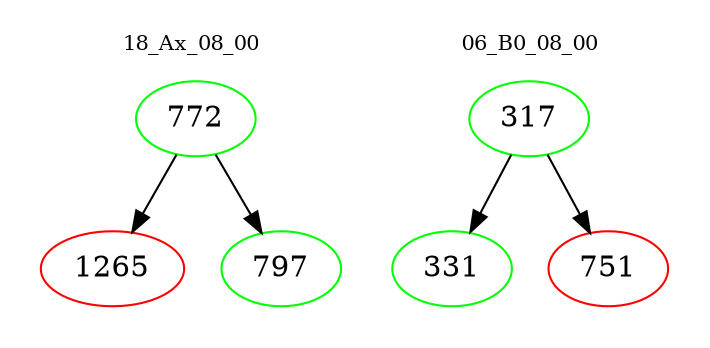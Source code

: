 digraph{
subgraph cluster_0 {
color = white
label = "18_Ax_08_00";
fontsize=10;
T0_772 [label="772", color="green"]
T0_772 -> T0_1265 [color="black"]
T0_1265 [label="1265", color="red"]
T0_772 -> T0_797 [color="black"]
T0_797 [label="797", color="green"]
}
subgraph cluster_1 {
color = white
label = "06_B0_08_00";
fontsize=10;
T1_317 [label="317", color="green"]
T1_317 -> T1_331 [color="black"]
T1_331 [label="331", color="green"]
T1_317 -> T1_751 [color="black"]
T1_751 [label="751", color="red"]
}
}
